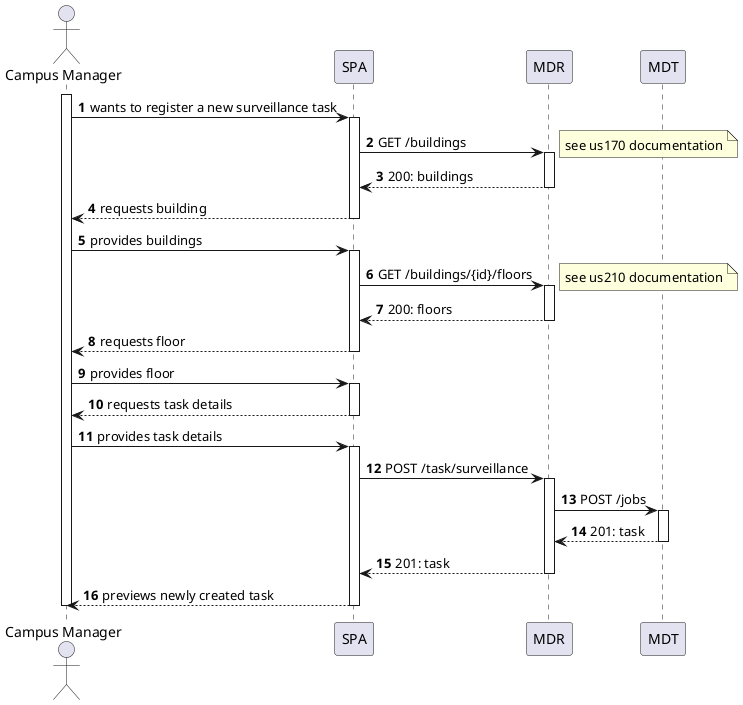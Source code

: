 @startuml
autonumber

actor "Campus Manager" as usr

participant "SPA" as ui
participant "MDR" as mdr
participant "MDT" as mdt

activate usr
usr -> ui : wants to register a new surveillance task
    activate ui
        ui -> mdr : GET /buildings
            activate mdr
                note right : see us170 documentation
            mdr --> ui : 200: buildings
            deactivate mdr

            ui --> usr : requests building
            deactivate ui

            usr -> ui : provides buildings
            activate ui
        ui -> mdr : GET /buildings/{id}/floors
                activate mdr
                note right : see us210 documentation
                    mdr --> ui : 200: floors
                deactivate mdr

                ui --> usr : requests floor
            deactivate ui

            usr -> ui : provides floor
            activate ui
                ui --> usr : requests task details
            deactivate ui

            usr -> ui : provides task details
        activate ui
            ui -> mdr : POST /task/surveillance
            activate mdr
                mdr -> mdt : POST /jobs
                activate mdt
                    mdt --> mdr : 201: task
                deactivate mdt
                mdr --> ui : 201: task
            deactivate mdr
            ui --> usr : previews newly created task
    deactivate ui
deactivate usr
@enduml
